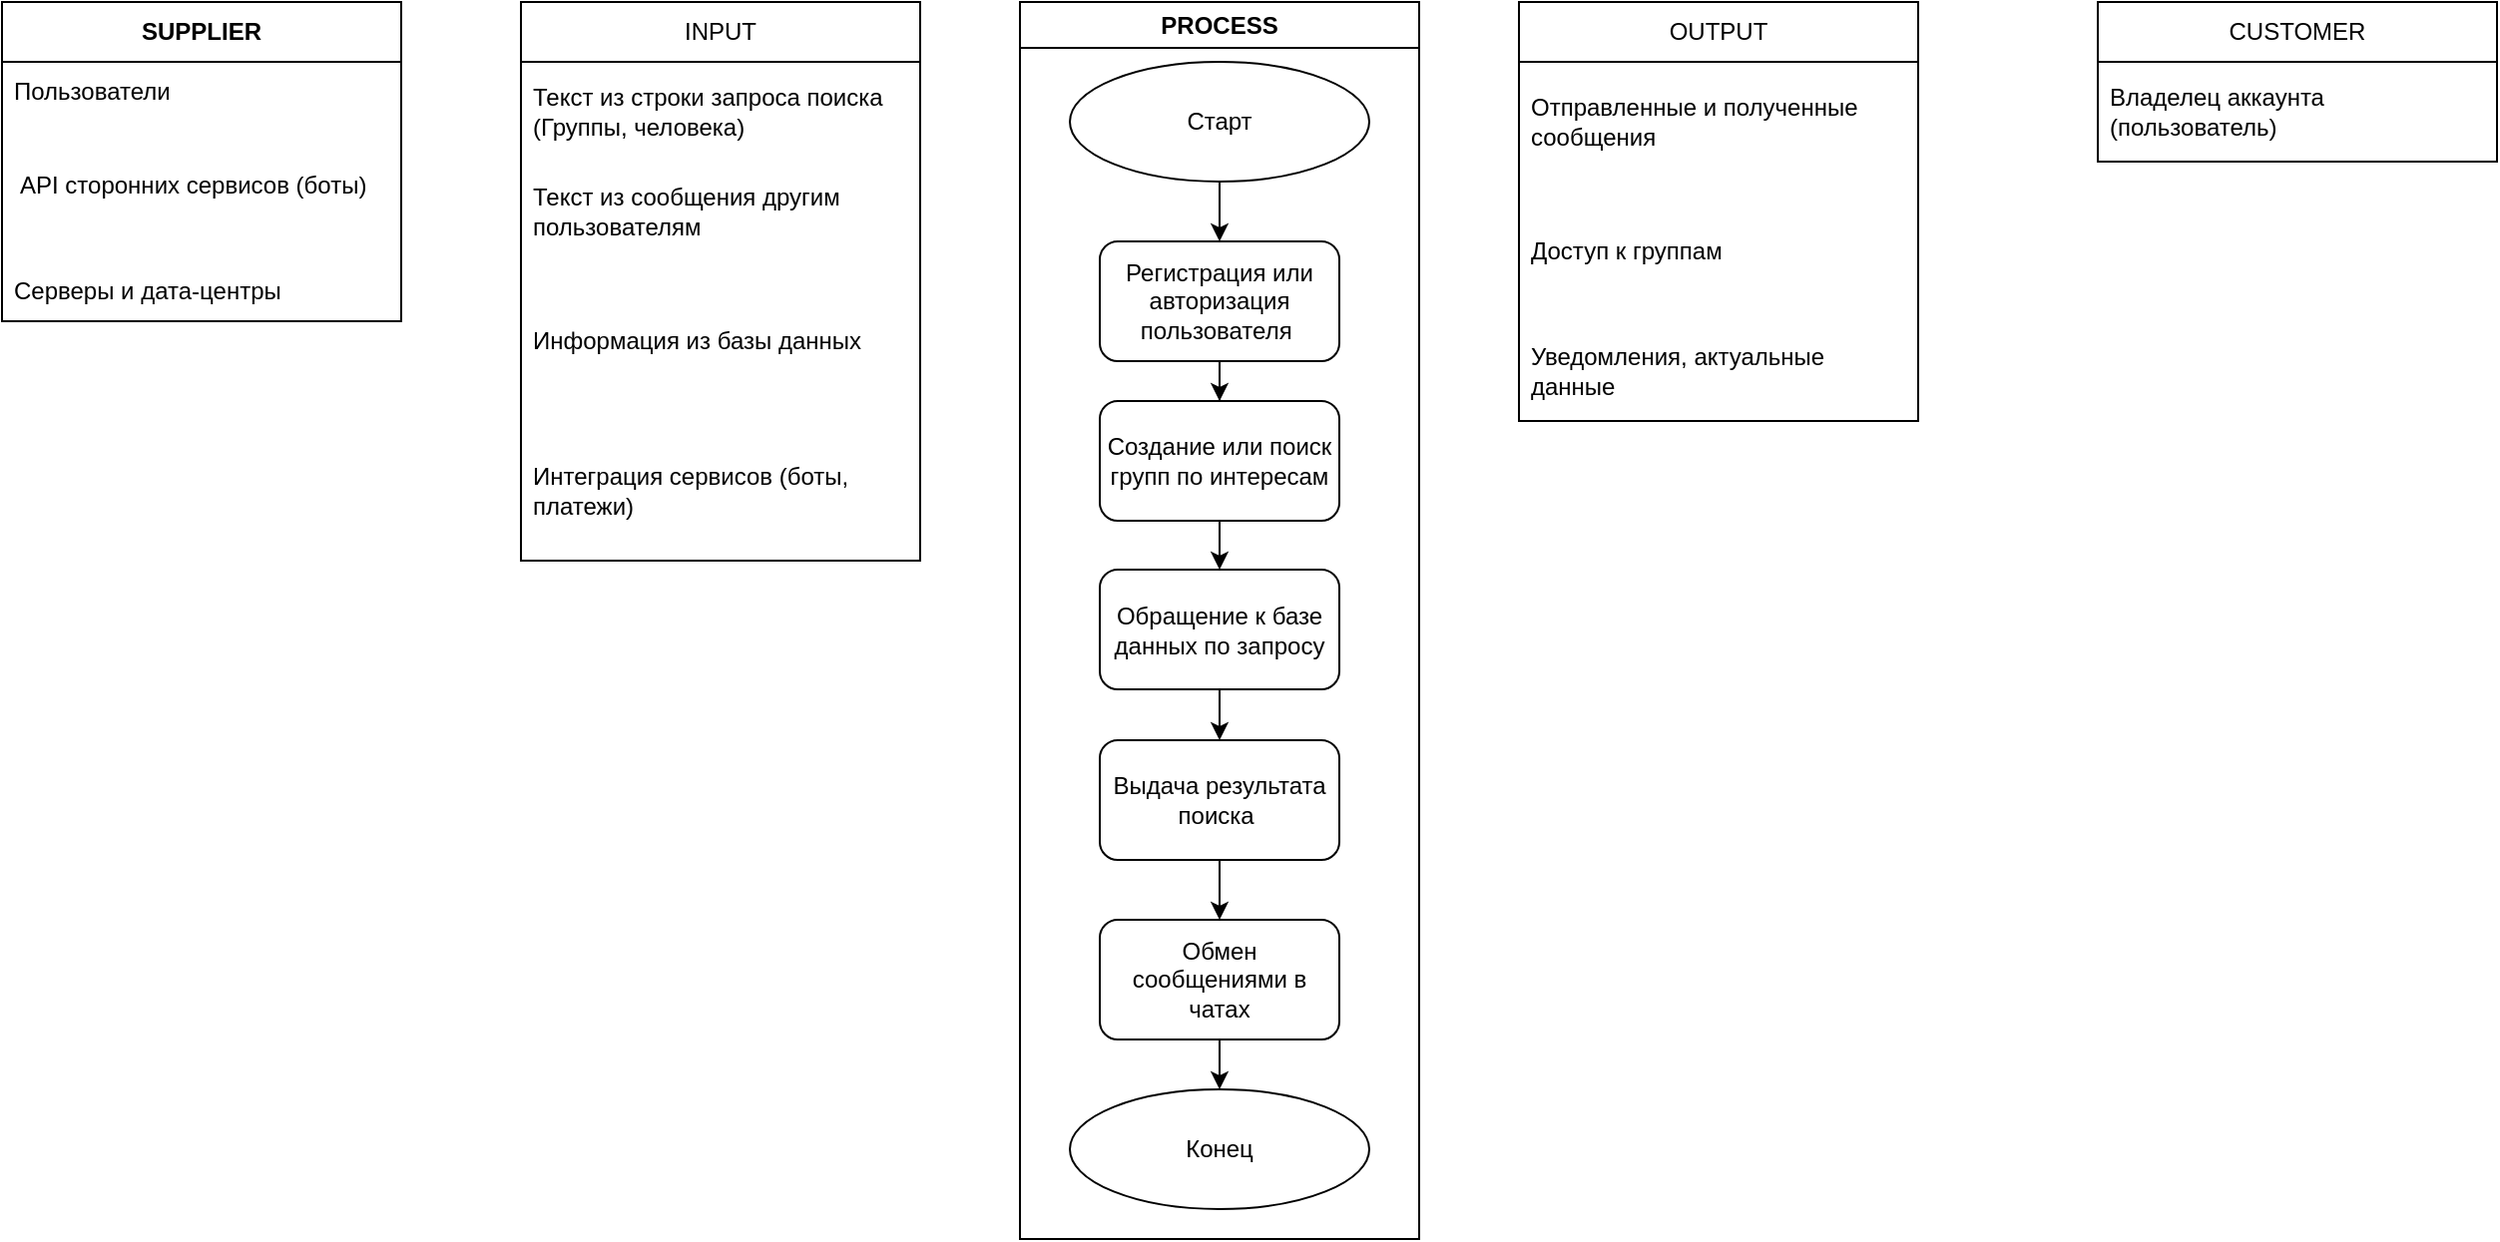 <mxfile version="26.1.1">
  <diagram name="Страница — 1" id="J1-pgPerd9fnIlDgHCO0">
    <mxGraphModel dx="1221" dy="778" grid="1" gridSize="10" guides="1" tooltips="1" connect="1" arrows="1" fold="1" page="1" pageScale="1" pageWidth="850" pageHeight="1100" math="0" shadow="0">
      <root>
        <mxCell id="0" />
        <mxCell id="1" parent="0" />
        <mxCell id="ziQ_R86RXSqxmXaQTbEm-1" value="PROCESS" style="swimlane;whiteSpace=wrap;html=1;" vertex="1" parent="1">
          <mxGeometry x="540" y="40" width="200" height="620" as="geometry" />
        </mxCell>
        <mxCell id="ziQ_R86RXSqxmXaQTbEm-2" value="" style="edgeStyle=orthogonalEdgeStyle;rounded=0;orthogonalLoop=1;jettySize=auto;html=1;" edge="1" parent="ziQ_R86RXSqxmXaQTbEm-1" source="ziQ_R86RXSqxmXaQTbEm-3" target="ziQ_R86RXSqxmXaQTbEm-5">
          <mxGeometry relative="1" as="geometry" />
        </mxCell>
        <mxCell id="ziQ_R86RXSqxmXaQTbEm-3" value="Старт" style="ellipse;whiteSpace=wrap;html=1;" vertex="1" parent="ziQ_R86RXSqxmXaQTbEm-1">
          <mxGeometry x="25" y="30" width="150" height="60" as="geometry" />
        </mxCell>
        <mxCell id="ziQ_R86RXSqxmXaQTbEm-4" style="edgeStyle=orthogonalEdgeStyle;rounded=0;orthogonalLoop=1;jettySize=auto;html=1;exitX=0.5;exitY=1;exitDx=0;exitDy=0;" edge="1" parent="ziQ_R86RXSqxmXaQTbEm-1" source="ziQ_R86RXSqxmXaQTbEm-5" target="ziQ_R86RXSqxmXaQTbEm-6">
          <mxGeometry relative="1" as="geometry" />
        </mxCell>
        <mxCell id="ziQ_R86RXSqxmXaQTbEm-5" value="Регистрация или авторизация пользователя&amp;nbsp;" style="rounded=1;whiteSpace=wrap;html=1;" vertex="1" parent="ziQ_R86RXSqxmXaQTbEm-1">
          <mxGeometry x="40" y="120" width="120" height="60" as="geometry" />
        </mxCell>
        <mxCell id="ziQ_R86RXSqxmXaQTbEm-6" value="Создание или поиск групп по интересам" style="rounded=1;whiteSpace=wrap;html=1;" vertex="1" parent="ziQ_R86RXSqxmXaQTbEm-1">
          <mxGeometry x="40" y="200" width="120" height="60" as="geometry" />
        </mxCell>
        <mxCell id="ziQ_R86RXSqxmXaQTbEm-7" value="Обращение к базе данных по запросу" style="rounded=1;whiteSpace=wrap;html=1;" vertex="1" parent="ziQ_R86RXSqxmXaQTbEm-1">
          <mxGeometry x="40.004" y="284.5" width="120" height="60" as="geometry" />
        </mxCell>
        <mxCell id="ziQ_R86RXSqxmXaQTbEm-8" style="edgeStyle=orthogonalEdgeStyle;rounded=0;orthogonalLoop=1;jettySize=auto;html=1;exitX=0.5;exitY=1;exitDx=0;exitDy=0;" edge="1" parent="ziQ_R86RXSqxmXaQTbEm-1" source="ziQ_R86RXSqxmXaQTbEm-6" target="ziQ_R86RXSqxmXaQTbEm-7">
          <mxGeometry relative="1" as="geometry">
            <mxPoint x="105.474" y="290" as="targetPoint" />
          </mxGeometry>
        </mxCell>
        <mxCell id="ziQ_R86RXSqxmXaQTbEm-9" value="Выдача результата поиска&amp;nbsp;" style="rounded=1;whiteSpace=wrap;html=1;" vertex="1" parent="ziQ_R86RXSqxmXaQTbEm-1">
          <mxGeometry x="40" y="370" width="120" height="60" as="geometry" />
        </mxCell>
        <mxCell id="ziQ_R86RXSqxmXaQTbEm-10" style="edgeStyle=orthogonalEdgeStyle;rounded=0;orthogonalLoop=1;jettySize=auto;html=1;exitX=0.5;exitY=1;exitDx=0;exitDy=0;" edge="1" parent="ziQ_R86RXSqxmXaQTbEm-1" source="ziQ_R86RXSqxmXaQTbEm-7" target="ziQ_R86RXSqxmXaQTbEm-9">
          <mxGeometry relative="1" as="geometry">
            <mxPoint x="105" y="380" as="targetPoint" />
          </mxGeometry>
        </mxCell>
        <mxCell id="ziQ_R86RXSqxmXaQTbEm-11" value="Обмен сообщениями в чатах" style="rounded=1;whiteSpace=wrap;html=1;" vertex="1" parent="ziQ_R86RXSqxmXaQTbEm-1">
          <mxGeometry x="40" y="460" width="120" height="60" as="geometry" />
        </mxCell>
        <mxCell id="ziQ_R86RXSqxmXaQTbEm-12" style="edgeStyle=orthogonalEdgeStyle;rounded=0;orthogonalLoop=1;jettySize=auto;html=1;" edge="1" parent="ziQ_R86RXSqxmXaQTbEm-1" source="ziQ_R86RXSqxmXaQTbEm-9" target="ziQ_R86RXSqxmXaQTbEm-11">
          <mxGeometry relative="1" as="geometry">
            <mxPoint x="105" y="470" as="targetPoint" />
          </mxGeometry>
        </mxCell>
        <mxCell id="ziQ_R86RXSqxmXaQTbEm-13" value="Конец" style="ellipse;whiteSpace=wrap;html=1;" vertex="1" parent="ziQ_R86RXSqxmXaQTbEm-1">
          <mxGeometry x="25" y="545" width="150" height="60" as="geometry" />
        </mxCell>
        <mxCell id="ziQ_R86RXSqxmXaQTbEm-14" style="edgeStyle=orthogonalEdgeStyle;rounded=0;orthogonalLoop=1;jettySize=auto;html=1;exitX=0.5;exitY=1;exitDx=0;exitDy=0;" edge="1" parent="ziQ_R86RXSqxmXaQTbEm-1" source="ziQ_R86RXSqxmXaQTbEm-11" target="ziQ_R86RXSqxmXaQTbEm-13">
          <mxGeometry relative="1" as="geometry">
            <mxPoint x="105.474" y="550" as="targetPoint" />
          </mxGeometry>
        </mxCell>
        <mxCell id="ziQ_R86RXSqxmXaQTbEm-15" value="&lt;span style=&quot;font-weight: 700;&quot;&gt;SUPPLIER&lt;/span&gt;" style="swimlane;fontStyle=0;childLayout=stackLayout;horizontal=1;startSize=30;horizontalStack=0;resizeParent=1;resizeParentMax=0;resizeLast=0;collapsible=1;marginBottom=0;whiteSpace=wrap;html=1;" vertex="1" parent="1">
          <mxGeometry x="30" y="40" width="200" height="160" as="geometry" />
        </mxCell>
        <mxCell id="ziQ_R86RXSqxmXaQTbEm-16" value="Пользователи" style="text;strokeColor=none;fillColor=none;align=left;verticalAlign=middle;spacingLeft=4;spacingRight=4;overflow=hidden;points=[[0,0.5],[1,0.5]];portConstraint=eastwest;rotatable=0;whiteSpace=wrap;html=1;" vertex="1" parent="ziQ_R86RXSqxmXaQTbEm-15">
          <mxGeometry y="30" width="200" height="30" as="geometry" />
        </mxCell>
        <mxCell id="ziQ_R86RXSqxmXaQTbEm-17" value="&lt;table&gt;&lt;tbody&gt;&lt;tr&gt;&lt;td&gt;API сторонних сервисов (боты)&lt;/td&gt;&lt;/tr&gt;&lt;/tbody&gt;&lt;/table&gt;&lt;table&gt;&lt;tbody&gt;&lt;tr&gt;&lt;td&gt;&lt;/td&gt;&lt;/tr&gt;&lt;/tbody&gt;&lt;/table&gt;" style="text;strokeColor=none;fillColor=none;align=left;verticalAlign=middle;spacingLeft=4;spacingRight=4;overflow=hidden;points=[[0,0.5],[1,0.5]];portConstraint=eastwest;rotatable=0;whiteSpace=wrap;html=1;" vertex="1" parent="ziQ_R86RXSqxmXaQTbEm-15">
          <mxGeometry y="60" width="200" height="70" as="geometry" />
        </mxCell>
        <mxCell id="ziQ_R86RXSqxmXaQTbEm-18" value="Серверы и дата-центры" style="text;strokeColor=none;fillColor=none;align=left;verticalAlign=middle;spacingLeft=4;spacingRight=4;overflow=hidden;points=[[0,0.5],[1,0.5]];portConstraint=eastwest;rotatable=0;whiteSpace=wrap;html=1;" vertex="1" parent="ziQ_R86RXSqxmXaQTbEm-15">
          <mxGeometry y="130" width="200" height="30" as="geometry" />
        </mxCell>
        <mxCell id="ziQ_R86RXSqxmXaQTbEm-19" value="INPUT" style="swimlane;fontStyle=0;childLayout=stackLayout;horizontal=1;startSize=30;horizontalStack=0;resizeParent=1;resizeParentMax=0;resizeLast=0;collapsible=1;marginBottom=0;whiteSpace=wrap;html=1;" vertex="1" parent="1">
          <mxGeometry x="290" y="40" width="200" height="280" as="geometry" />
        </mxCell>
        <mxCell id="ziQ_R86RXSqxmXaQTbEm-20" value="Текст из строки запроса поиска (Группы, человека)" style="text;strokeColor=none;fillColor=none;align=left;verticalAlign=middle;spacingLeft=4;spacingRight=4;overflow=hidden;points=[[0,0.5],[1,0.5]];portConstraint=eastwest;rotatable=0;whiteSpace=wrap;html=1;" vertex="1" parent="ziQ_R86RXSqxmXaQTbEm-19">
          <mxGeometry y="30" width="200" height="50" as="geometry" />
        </mxCell>
        <mxCell id="ziQ_R86RXSqxmXaQTbEm-21" value="Текст из сообщения другим пользователям" style="text;strokeColor=none;fillColor=none;align=left;verticalAlign=middle;spacingLeft=4;spacingRight=4;overflow=hidden;points=[[0,0.5],[1,0.5]];portConstraint=eastwest;rotatable=0;whiteSpace=wrap;html=1;" vertex="1" parent="ziQ_R86RXSqxmXaQTbEm-19">
          <mxGeometry y="80" width="200" height="50" as="geometry" />
        </mxCell>
        <mxCell id="ziQ_R86RXSqxmXaQTbEm-22" value="Информация из базы данных" style="text;strokeColor=none;fillColor=none;align=left;verticalAlign=middle;spacingLeft=4;spacingRight=4;overflow=hidden;points=[[0,0.5],[1,0.5]];portConstraint=eastwest;rotatable=0;whiteSpace=wrap;html=1;" vertex="1" parent="ziQ_R86RXSqxmXaQTbEm-19">
          <mxGeometry y="130" width="200" height="80" as="geometry" />
        </mxCell>
        <mxCell id="ziQ_R86RXSqxmXaQTbEm-23" value="Интеграция сервисов (боты, платежи)&amp;nbsp;" style="text;strokeColor=none;fillColor=none;align=left;verticalAlign=middle;spacingLeft=4;spacingRight=4;overflow=hidden;points=[[0,0.5],[1,0.5]];portConstraint=eastwest;rotatable=0;whiteSpace=wrap;html=1;" vertex="1" parent="ziQ_R86RXSqxmXaQTbEm-19">
          <mxGeometry y="210" width="200" height="70" as="geometry" />
        </mxCell>
        <mxCell id="ziQ_R86RXSqxmXaQTbEm-24" value="OUTPUT" style="swimlane;fontStyle=0;childLayout=stackLayout;horizontal=1;startSize=30;horizontalStack=0;resizeParent=1;resizeParentMax=0;resizeLast=0;collapsible=1;marginBottom=0;whiteSpace=wrap;html=1;" vertex="1" parent="1">
          <mxGeometry x="790" y="40" width="200" height="210" as="geometry" />
        </mxCell>
        <mxCell id="ziQ_R86RXSqxmXaQTbEm-25" value="Отправленные и полученные сообщения" style="text;strokeColor=none;fillColor=none;align=left;verticalAlign=middle;spacingLeft=4;spacingRight=4;overflow=hidden;points=[[0,0.5],[1,0.5]];portConstraint=eastwest;rotatable=0;whiteSpace=wrap;html=1;" vertex="1" parent="ziQ_R86RXSqxmXaQTbEm-24">
          <mxGeometry y="30" width="200" height="60" as="geometry" />
        </mxCell>
        <mxCell id="ziQ_R86RXSqxmXaQTbEm-26" value="Доступ к группам" style="text;strokeColor=none;fillColor=none;align=left;verticalAlign=middle;spacingLeft=4;spacingRight=4;overflow=hidden;points=[[0,0.5],[1,0.5]];portConstraint=eastwest;rotatable=0;whiteSpace=wrap;html=1;" vertex="1" parent="ziQ_R86RXSqxmXaQTbEm-24">
          <mxGeometry y="90" width="200" height="70" as="geometry" />
        </mxCell>
        <mxCell id="ziQ_R86RXSqxmXaQTbEm-27" value="Уведомления, актуальные данные" style="text;strokeColor=none;fillColor=none;align=left;verticalAlign=middle;spacingLeft=4;spacingRight=4;overflow=hidden;points=[[0,0.5],[1,0.5]];portConstraint=eastwest;rotatable=0;whiteSpace=wrap;html=1;" vertex="1" parent="ziQ_R86RXSqxmXaQTbEm-24">
          <mxGeometry y="160" width="200" height="50" as="geometry" />
        </mxCell>
        <mxCell id="ziQ_R86RXSqxmXaQTbEm-28" value="CUSTOMER" style="swimlane;fontStyle=0;childLayout=stackLayout;horizontal=1;startSize=30;horizontalStack=0;resizeParent=1;resizeParentMax=0;resizeLast=0;collapsible=1;marginBottom=0;whiteSpace=wrap;html=1;" vertex="1" parent="1">
          <mxGeometry x="1080" y="40" width="200" height="80" as="geometry" />
        </mxCell>
        <mxCell id="ziQ_R86RXSqxmXaQTbEm-29" value="Владелец аккаунта (пользователь)" style="text;strokeColor=none;fillColor=none;align=left;verticalAlign=middle;spacingLeft=4;spacingRight=4;overflow=hidden;points=[[0,0.5],[1,0.5]];portConstraint=eastwest;rotatable=0;whiteSpace=wrap;html=1;" vertex="1" parent="ziQ_R86RXSqxmXaQTbEm-28">
          <mxGeometry y="30" width="200" height="50" as="geometry" />
        </mxCell>
      </root>
    </mxGraphModel>
  </diagram>
</mxfile>
